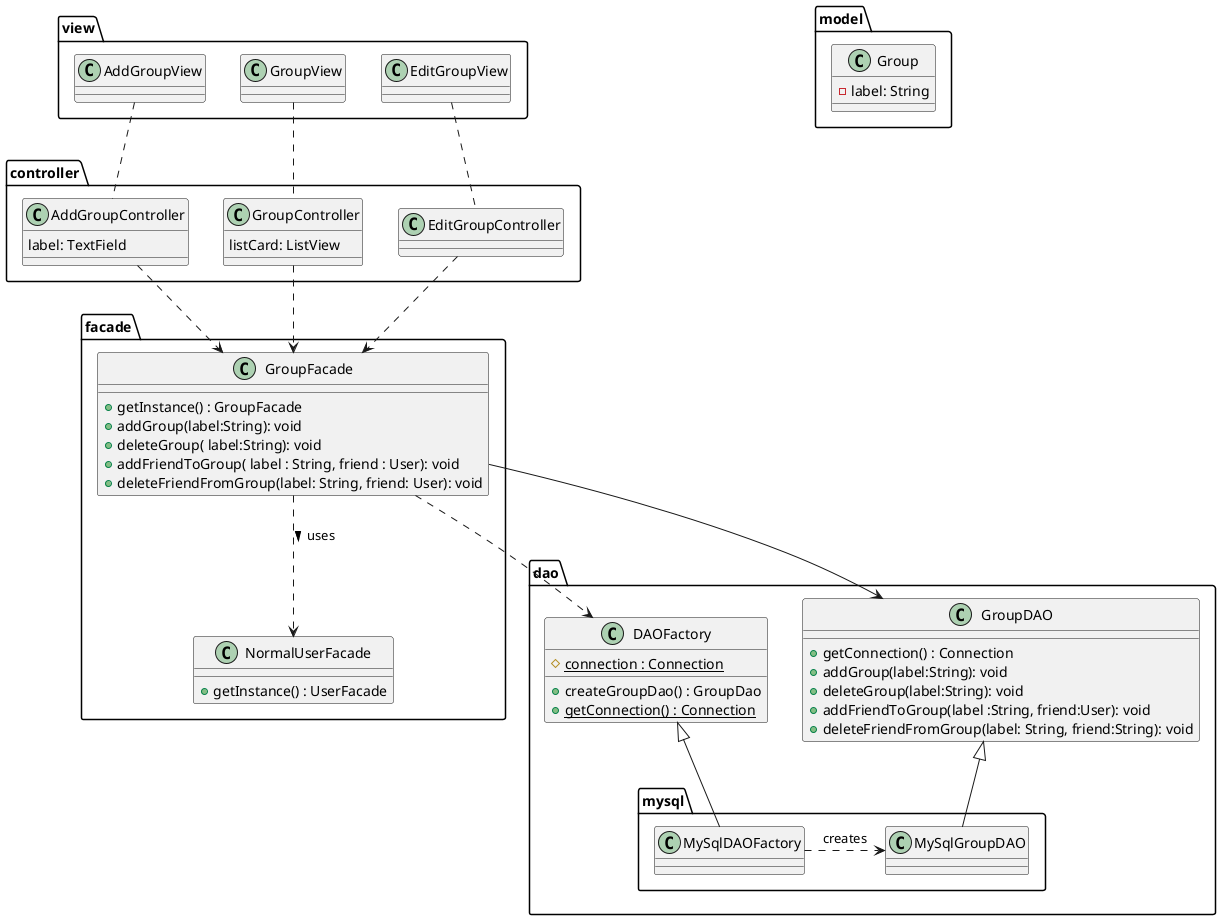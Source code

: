 @startuml make_payment


package view <<Folder>> {
class AddGroupView {

  }
  class GroupView {
  }
  class EditGroupView {}
}
package controller <<Folder>> {


  class AddGroupController {
  label: TextField

  }
  class GroupController {
  listCard: ListView

    }
   class EditGroupController {
   }

}

package facade <<Folder>> {
  class GroupFacade {
    +getInstance() : GroupFacade
    +addGroup(label:String): void
    +deleteGroup( label:String): void
    +addFriendToGroup( label : String, friend : User): void
    +deleteFriendFromGroup(label: String, friend: User): void
  }

  class NormalUserFacade {
      +getInstance() : UserFacade
         }

  GroupFacade ..> NormalUserFacade : uses >
}


package dao <<Folder>> {
  class DAOFactory {
    #{static}connection : Connection
    +createGroupDao() : GroupDao
    +{static}getConnection() : Connection
  }

  package mysql <<Folder>> {
    class MySqlDAOFactory {}

    MySqlDAOFactory .> MySqlGroupDAO : creates
  }

  class GroupDAO {
    +getConnection() : Connection
    +addGroup(label:String): void
    +deleteGroup(label:String): void
    +addFriendToGroup(label :String, friend:User): void
    +deleteFriendFromGroup(label: String, friend:String): void

  }



  DAOFactory <|-- MySqlDAOFactory
  GroupDAO <|-- MySqlGroupDAO


}

package model <<Folder>> {

class Group {
    -label: String

  }

}
AddGroupController .down.> GroupFacade
GroupController .down.> GroupFacade
GroupView .down. GroupController
AddGroupView .down. AddGroupController
EditGroupView .down. EditGroupController
EditGroupController .down.> GroupFacade


GroupFacade -down-> GroupDAO





GroupFacade .down.> DAOFactory

@enduml